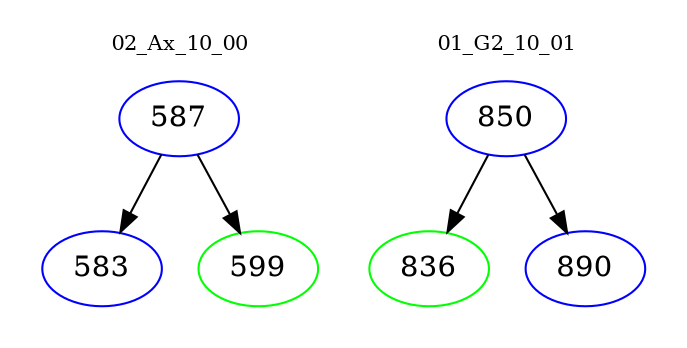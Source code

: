 digraph{
subgraph cluster_0 {
color = white
label = "02_Ax_10_00";
fontsize=10;
T0_587 [label="587", color="blue"]
T0_587 -> T0_583 [color="black"]
T0_583 [label="583", color="blue"]
T0_587 -> T0_599 [color="black"]
T0_599 [label="599", color="green"]
}
subgraph cluster_1 {
color = white
label = "01_G2_10_01";
fontsize=10;
T1_850 [label="850", color="blue"]
T1_850 -> T1_836 [color="black"]
T1_836 [label="836", color="green"]
T1_850 -> T1_890 [color="black"]
T1_890 [label="890", color="blue"]
}
}
